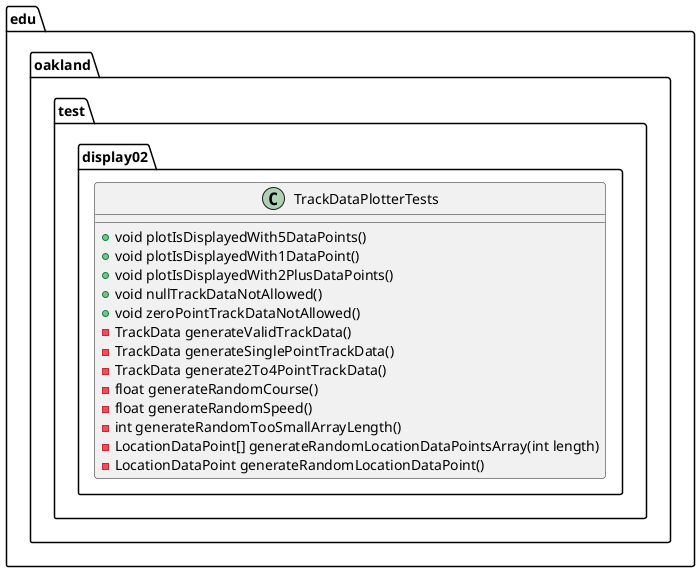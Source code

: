 @startuml TrackDataPlotterTests

package edu.oakland.test.display02 {
    class TrackDataPlotterTests {
        + void plotIsDisplayedWith5DataPoints()
        + void plotIsDisplayedWith1DataPoint()
        + void plotIsDisplayedWith2PlusDataPoints()
        + void nullTrackDataNotAllowed()
        + void zeroPointTrackDataNotAllowed() 
        - TrackData generateValidTrackData()
        - TrackData generateSinglePointTrackData()
        - TrackData generate2To4PointTrackData()
        - float generateRandomCourse()
        - float generateRandomSpeed()
        - int generateRandomTooSmallArrayLength()
        - LocationDataPoint[] generateRandomLocationDataPointsArray(int length)
        - LocationDataPoint generateRandomLocationDataPoint()

    }
}

@enduml
